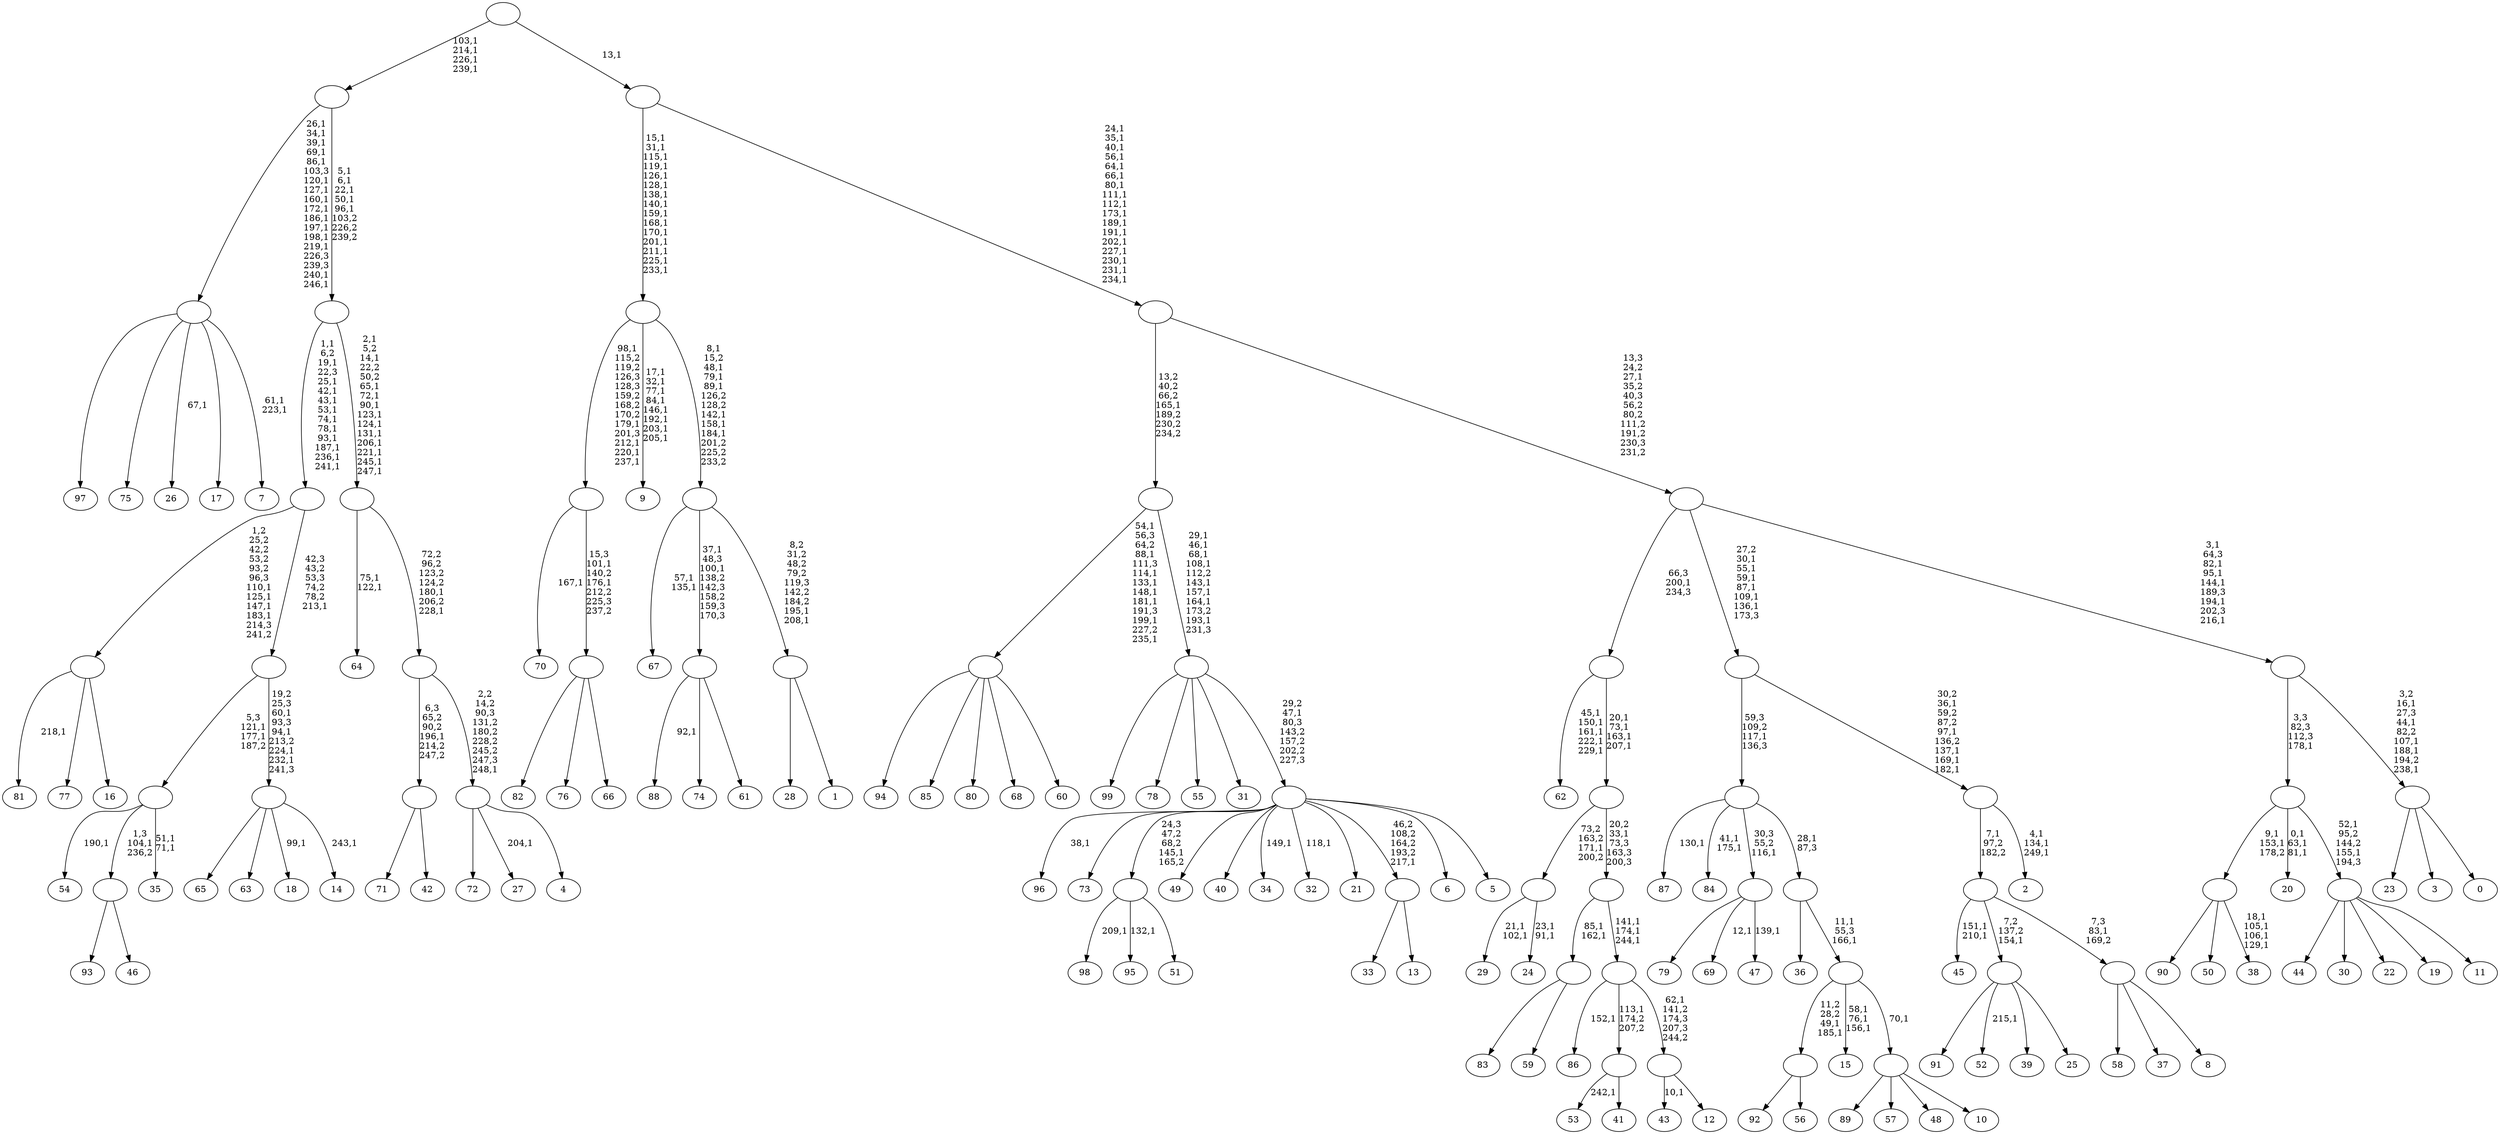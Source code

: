digraph T {
	350 [label="99"]
	349 [label="98"]
	347 [label="97"]
	346 [label="96"]
	344 [label="95"]
	342 [label="94"]
	341 [label="93"]
	340 [label="92"]
	339 [label="91"]
	338 [label="90"]
	337 [label="89"]
	336 [label="88"]
	334 [label="87"]
	332 [label="86"]
	330 [label="85"]
	329 [label="84"]
	326 [label="83"]
	325 [label="82"]
	324 [label="81"]
	322 [label="80"]
	321 [label="79"]
	320 [label="78"]
	319 [label="77"]
	318 [label="76"]
	317 [label="75"]
	316 [label="74"]
	315 [label="73"]
	314 [label="72"]
	313 [label="71"]
	312 [label="70"]
	310 [label="69"]
	308 [label="68"]
	307 [label="67"]
	304 [label="66"]
	303 [label=""]
	301 [label=""]
	296 [label="65"]
	295 [label="64"]
	292 [label="63"]
	291 [label="62"]
	285 [label="61"]
	284 [label=""]
	282 [label="60"]
	281 [label=""]
	273 [label="59"]
	272 [label=""]
	270 [label="58"]
	269 [label="57"]
	268 [label="56"]
	267 [label=""]
	265 [label="55"]
	264 [label="54"]
	262 [label="53"]
	260 [label="52"]
	258 [label="51"]
	257 [label=""]
	256 [label="50"]
	255 [label="49"]
	254 [label="48"]
	253 [label="47"]
	251 [label=""]
	250 [label="46"]
	249 [label=""]
	248 [label="45"]
	245 [label="44"]
	244 [label="43"]
	242 [label="42"]
	241 [label=""]
	240 [label="41"]
	239 [label=""]
	238 [label="40"]
	237 [label="39"]
	236 [label="38"]
	231 [label=""]
	229 [label="37"]
	228 [label="36"]
	227 [label="35"]
	224 [label=""]
	222 [label="34"]
	220 [label="33"]
	219 [label="32"]
	217 [label="31"]
	216 [label="30"]
	215 [label="29"]
	212 [label="28"]
	211 [label="27"]
	209 [label="26"]
	207 [label="25"]
	206 [label=""]
	205 [label="24"]
	202 [label=""]
	201 [label="23"]
	200 [label="22"]
	199 [label="21"]
	198 [label="20"]
	194 [label="19"]
	193 [label="18"]
	191 [label="17"]
	190 [label="16"]
	189 [label=""]
	185 [label="15"]
	181 [label="14"]
	179 [label=""]
	175 [label=""]
	174 [label=""]
	162 [label="13"]
	161 [label=""]
	160 [label="12"]
	159 [label=""]
	158 [label=""]
	155 [label=""]
	154 [label=""]
	150 [label=""]
	149 [label="11"]
	148 [label=""]
	146 [label=""]
	145 [label="10"]
	144 [label=""]
	143 [label=""]
	141 [label=""]
	140 [label=""]
	139 [label="9"]
	130 [label="8"]
	129 [label=""]
	128 [label=""]
	127 [label="7"]
	124 [label=""]
	109 [label="6"]
	108 [label="5"]
	107 [label=""]
	106 [label=""]
	98 [label=""]
	97 [label="4"]
	96 [label=""]
	95 [label=""]
	93 [label=""]
	81 [label=""]
	76 [label=""]
	72 [label="3"]
	71 [label="2"]
	67 [label=""]
	62 [label=""]
	56 [label="1"]
	55 [label=""]
	53 [label=""]
	46 [label=""]
	31 [label="0"]
	30 [label=""]
	25 [label=""]
	19 [label=""]
	18 [label=""]
	1 [label=""]
	0 [label=""]
	303 -> 325 [label=""]
	303 -> 318 [label=""]
	303 -> 304 [label=""]
	301 -> 303 [label="15,3\n101,1\n140,2\n176,1\n212,2\n225,3\n237,2"]
	301 -> 312 [label="167,1"]
	284 -> 336 [label="92,1"]
	284 -> 316 [label=""]
	284 -> 285 [label=""]
	281 -> 342 [label=""]
	281 -> 330 [label=""]
	281 -> 322 [label=""]
	281 -> 308 [label=""]
	281 -> 282 [label=""]
	272 -> 326 [label=""]
	272 -> 273 [label=""]
	267 -> 340 [label=""]
	267 -> 268 [label=""]
	257 -> 344 [label="132,1"]
	257 -> 349 [label="209,1"]
	257 -> 258 [label=""]
	251 -> 253 [label="139,1"]
	251 -> 310 [label="12,1"]
	251 -> 321 [label=""]
	249 -> 341 [label=""]
	249 -> 250 [label=""]
	241 -> 313 [label=""]
	241 -> 242 [label=""]
	239 -> 262 [label="242,1"]
	239 -> 240 [label=""]
	231 -> 236 [label="18,1\n105,1\n106,1\n129,1"]
	231 -> 338 [label=""]
	231 -> 256 [label=""]
	224 -> 227 [label="51,1\n71,1"]
	224 -> 264 [label="190,1"]
	224 -> 249 [label="1,3\n104,1\n236,2"]
	206 -> 260 [label="215,1"]
	206 -> 339 [label=""]
	206 -> 237 [label=""]
	206 -> 207 [label=""]
	202 -> 205 [label="23,1\n91,1"]
	202 -> 215 [label="21,1\n102,1"]
	189 -> 324 [label="218,1"]
	189 -> 319 [label=""]
	189 -> 190 [label=""]
	179 -> 181 [label="243,1"]
	179 -> 193 [label="99,1"]
	179 -> 296 [label=""]
	179 -> 292 [label=""]
	175 -> 179 [label="19,2\n25,3\n60,1\n93,3\n94,1\n213,2\n224,1\n232,1\n241,3"]
	175 -> 224 [label="5,3\n121,1\n177,1\n187,2"]
	174 -> 189 [label="1,2\n25,2\n42,2\n53,2\n93,2\n96,3\n110,1\n125,1\n147,1\n183,1\n214,3\n241,2"]
	174 -> 175 [label="42,3\n43,2\n53,3\n74,2\n78,2\n213,1"]
	161 -> 220 [label=""]
	161 -> 162 [label=""]
	159 -> 244 [label="10,1"]
	159 -> 160 [label=""]
	158 -> 332 [label="152,1"]
	158 -> 239 [label="113,1\n174,2\n207,2"]
	158 -> 159 [label="62,1\n141,2\n174,3\n207,3\n244,2"]
	155 -> 158 [label="141,1\n174,1\n244,1"]
	155 -> 272 [label="85,1\n162,1"]
	154 -> 202 [label="73,2\n163,2\n171,1\n200,2"]
	154 -> 155 [label="20,2\n33,1\n73,3\n163,3\n200,3"]
	150 -> 154 [label="20,1\n73,1\n163,1\n207,1"]
	150 -> 291 [label="45,1\n150,1\n161,1\n222,1\n229,1"]
	148 -> 245 [label=""]
	148 -> 216 [label=""]
	148 -> 200 [label=""]
	148 -> 194 [label=""]
	148 -> 149 [label=""]
	146 -> 148 [label="52,1\n95,2\n144,2\n155,1\n194,3"]
	146 -> 198 [label="0,1\n63,1\n81,1"]
	146 -> 231 [label="9,1\n153,1\n178,2"]
	144 -> 337 [label=""]
	144 -> 269 [label=""]
	144 -> 254 [label=""]
	144 -> 145 [label=""]
	143 -> 185 [label="58,1\n76,1\n156,1"]
	143 -> 267 [label="11,2\n28,2\n49,1\n185,1"]
	143 -> 144 [label="70,1"]
	141 -> 143 [label="11,1\n55,3\n166,1"]
	141 -> 228 [label=""]
	140 -> 329 [label="41,1\n175,1"]
	140 -> 334 [label="130,1"]
	140 -> 251 [label="30,3\n55,2\n116,1"]
	140 -> 141 [label="28,1\n87,3"]
	129 -> 270 [label=""]
	129 -> 229 [label=""]
	129 -> 130 [label=""]
	128 -> 248 [label="151,1\n210,1"]
	128 -> 206 [label="7,2\n137,2\n154,1"]
	128 -> 129 [label="7,3\n83,1\n169,2"]
	124 -> 127 [label="61,1\n223,1"]
	124 -> 209 [label="67,1"]
	124 -> 347 [label=""]
	124 -> 317 [label=""]
	124 -> 191 [label=""]
	107 -> 219 [label="118,1"]
	107 -> 222 [label="149,1"]
	107 -> 346 [label="38,1"]
	107 -> 315 [label=""]
	107 -> 257 [label="24,3\n47,2\n68,2\n145,1\n165,2"]
	107 -> 255 [label=""]
	107 -> 238 [label=""]
	107 -> 199 [label=""]
	107 -> 161 [label="46,2\n108,2\n164,2\n193,2\n217,1"]
	107 -> 109 [label=""]
	107 -> 108 [label=""]
	106 -> 350 [label=""]
	106 -> 320 [label=""]
	106 -> 265 [label=""]
	106 -> 217 [label=""]
	106 -> 107 [label="29,2\n47,1\n80,3\n143,2\n157,2\n202,2\n227,3"]
	98 -> 106 [label="29,1\n46,1\n68,1\n108,1\n112,2\n143,1\n157,1\n164,1\n173,2\n193,1\n231,3"]
	98 -> 281 [label="54,1\n56,3\n64,2\n88,1\n111,3\n114,1\n133,1\n148,1\n181,1\n191,3\n199,1\n227,2\n235,1"]
	96 -> 211 [label="204,1"]
	96 -> 314 [label=""]
	96 -> 97 [label=""]
	95 -> 241 [label="6,3\n65,2\n90,2\n196,1\n214,2\n247,2"]
	95 -> 96 [label="2,2\n14,2\n90,3\n131,2\n180,2\n228,2\n245,2\n247,3\n248,1"]
	93 -> 95 [label="72,2\n96,2\n123,2\n124,2\n180,1\n206,2\n228,1"]
	93 -> 295 [label="75,1\n122,1"]
	81 -> 93 [label="2,1\n5,2\n14,1\n22,2\n50,2\n65,1\n72,1\n90,1\n123,1\n124,1\n131,1\n206,1\n221,1\n245,1\n247,1"]
	81 -> 174 [label="1,1\n6,2\n19,1\n22,3\n25,1\n42,1\n43,1\n53,1\n74,1\n78,1\n93,1\n187,1\n236,1\n241,1"]
	76 -> 81 [label="5,1\n6,1\n22,1\n50,1\n96,1\n103,2\n226,2\n239,2"]
	76 -> 124 [label="26,1\n34,1\n39,1\n69,1\n86,1\n103,3\n120,1\n127,1\n160,1\n172,1\n186,1\n197,1\n198,1\n219,1\n226,3\n239,3\n240,1\n246,1"]
	67 -> 71 [label="4,1\n134,1\n249,1"]
	67 -> 128 [label="7,1\n97,2\n182,2"]
	62 -> 67 [label="30,2\n36,1\n59,2\n87,2\n97,1\n136,2\n137,1\n169,1\n182,1"]
	62 -> 140 [label="59,3\n109,2\n117,1\n136,3"]
	55 -> 212 [label=""]
	55 -> 56 [label=""]
	53 -> 55 [label="8,2\n31,2\n48,2\n79,2\n119,3\n142,2\n184,2\n195,1\n208,1"]
	53 -> 284 [label="37,1\n48,3\n100,1\n138,2\n142,3\n158,2\n159,3\n170,3"]
	53 -> 307 [label="57,1\n135,1"]
	46 -> 53 [label="8,1\n15,2\n48,1\n79,1\n89,1\n126,2\n128,2\n142,1\n158,1\n184,1\n201,2\n225,2\n233,2"]
	46 -> 139 [label="17,1\n32,1\n77,1\n84,1\n146,1\n192,1\n203,1\n205,1"]
	46 -> 301 [label="98,1\n115,2\n119,2\n126,3\n128,3\n159,2\n168,2\n170,2\n179,1\n201,3\n212,1\n220,1\n237,1"]
	30 -> 201 [label=""]
	30 -> 72 [label=""]
	30 -> 31 [label=""]
	25 -> 30 [label="3,2\n16,1\n27,3\n44,1\n82,2\n107,1\n188,1\n194,2\n238,1"]
	25 -> 146 [label="3,3\n82,3\n112,3\n178,1"]
	19 -> 25 [label="3,1\n64,3\n82,1\n95,1\n144,1\n189,3\n194,1\n202,3\n216,1"]
	19 -> 62 [label="27,2\n30,1\n55,1\n59,1\n87,1\n109,1\n136,1\n173,3"]
	19 -> 150 [label="66,3\n200,1\n234,3"]
	18 -> 98 [label="13,2\n40,2\n66,2\n165,1\n189,2\n230,2\n234,2"]
	18 -> 19 [label="13,3\n24,2\n27,1\n35,2\n40,3\n56,2\n80,2\n111,2\n191,2\n230,3\n231,2"]
	1 -> 18 [label="24,1\n35,1\n40,1\n56,1\n64,1\n66,1\n80,1\n111,1\n112,1\n173,1\n189,1\n191,1\n202,1\n227,1\n230,1\n231,1\n234,1"]
	1 -> 46 [label="15,1\n31,1\n115,1\n119,1\n126,1\n128,1\n138,1\n140,1\n159,1\n168,1\n170,1\n201,1\n211,1\n225,1\n233,1"]
	0 -> 76 [label="103,1\n214,1\n226,1\n239,1"]
	0 -> 1 [label="13,1"]
}
